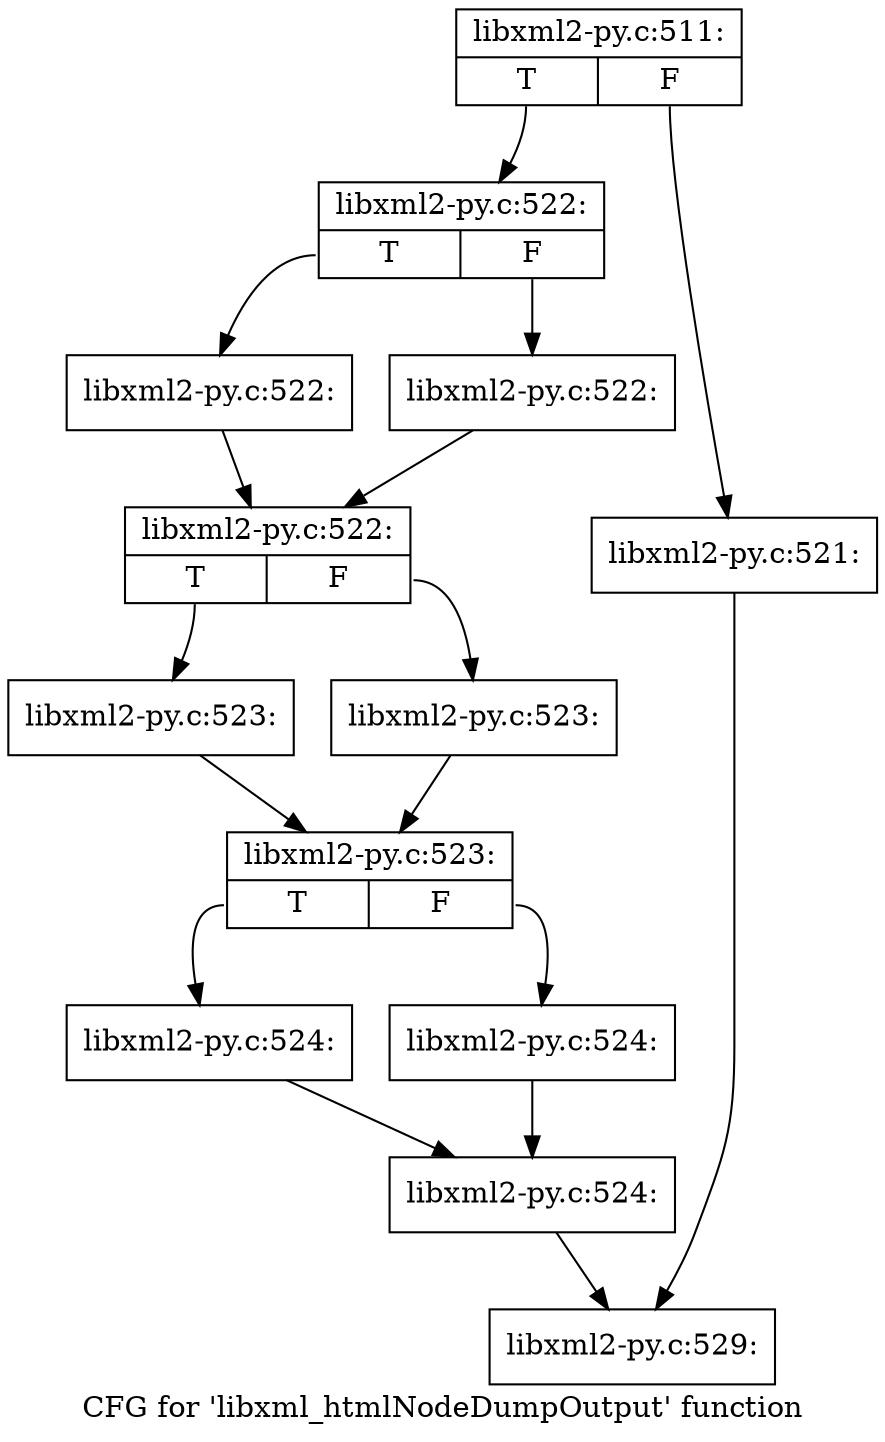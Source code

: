 digraph "CFG for 'libxml_htmlNodeDumpOutput' function" {
	label="CFG for 'libxml_htmlNodeDumpOutput' function";

	Node0x3be1da0 [shape=record,label="{libxml2-py.c:511:|{<s0>T|<s1>F}}"];
	Node0x3be1da0:s0 -> Node0x3c20d80;
	Node0x3be1da0:s1 -> Node0x3c20d30;
	Node0x3c20d30 [shape=record,label="{libxml2-py.c:521:}"];
	Node0x3c20d30 -> Node0x3c1a310;
	Node0x3c20d80 [shape=record,label="{libxml2-py.c:522:|{<s0>T|<s1>F}}"];
	Node0x3c20d80:s0 -> Node0x3c217f0;
	Node0x3c20d80:s1 -> Node0x3c21840;
	Node0x3c217f0 [shape=record,label="{libxml2-py.c:522:}"];
	Node0x3c217f0 -> Node0x3c21890;
	Node0x3c21840 [shape=record,label="{libxml2-py.c:522:}"];
	Node0x3c21840 -> Node0x3c21890;
	Node0x3c21890 [shape=record,label="{libxml2-py.c:522:|{<s0>T|<s1>F}}"];
	Node0x3c21890:s0 -> Node0x3c21ec0;
	Node0x3c21890:s1 -> Node0x3c21f10;
	Node0x3c21ec0 [shape=record,label="{libxml2-py.c:523:}"];
	Node0x3c21ec0 -> Node0x3c21f60;
	Node0x3c21f10 [shape=record,label="{libxml2-py.c:523:}"];
	Node0x3c21f10 -> Node0x3c21f60;
	Node0x3c21f60 [shape=record,label="{libxml2-py.c:523:|{<s0>T|<s1>F}}"];
	Node0x3c21f60:s0 -> Node0x3c225f0;
	Node0x3c21f60:s1 -> Node0x3c22640;
	Node0x3c225f0 [shape=record,label="{libxml2-py.c:524:}"];
	Node0x3c225f0 -> Node0x3c22690;
	Node0x3c22640 [shape=record,label="{libxml2-py.c:524:}"];
	Node0x3c22640 -> Node0x3c22690;
	Node0x3c22690 [shape=record,label="{libxml2-py.c:524:}"];
	Node0x3c22690 -> Node0x3c1a310;
	Node0x3c1a310 [shape=record,label="{libxml2-py.c:529:}"];
}
